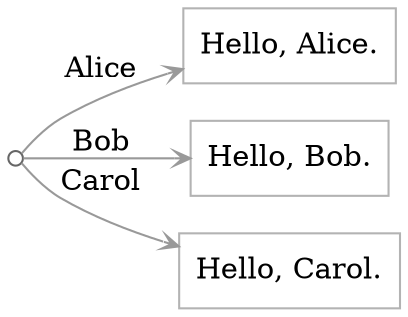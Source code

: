 digraph g {
  rankdir=LR;
  node [shape=box; color=gray70];
  edge [arrowhead=vee; arrowsize=0.75; color=gray60];

  "" [label=""; shape=circle; width=0.10; color=gray40];
  "" -> "/Alice" [label="Alice"];
  "/Alice" [label="Hello, Alice."];
  "" -> "/Bob" [label="Bob"];
  "/Bob" [label="Hello, Bob."];
  "" -> "/Carol" [label="Carol"];
  "/Carol" [label="Hello, Carol."];
}
